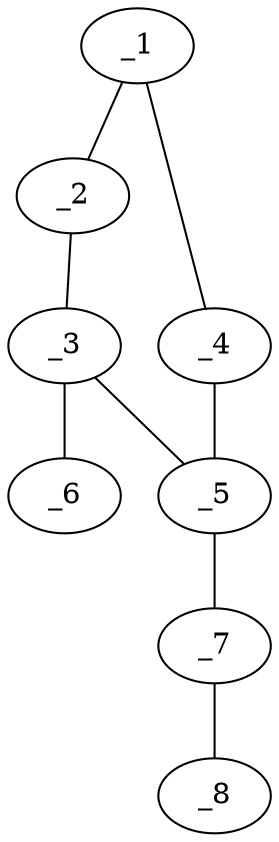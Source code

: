 graph molid630690 {
	_1	 [charge=0,
		chem=1,
		symbol="C  ",
		x="4.2601",
		y="-1.5194"];
	_2	 [charge=0,
		chem=1,
		symbol="C  ",
		x="3.2601",
		y="-1.5194"];
	_1 -- _2	 [valence=1];
	_4	 [charge=0,
		chem=1,
		symbol="C  ",
		x="4.5691",
		y="-0.5684"];
	_1 -- _4	 [valence=1];
	_3	 [charge=0,
		chem=1,
		symbol="C  ",
		x="2.9511",
		y="-0.5684"];
	_2 -- _3	 [valence=1];
	_5	 [charge=0,
		chem=1,
		symbol="C  ",
		x="3.7601",
		y="0.0194"];
	_3 -- _5	 [valence=1];
	_6	 [charge=0,
		chem=2,
		symbol="O  ",
		x=2,
		y="-0.2593"];
	_3 -- _6	 [valence=1];
	_4 -- _5	 [valence=1];
	_7	 [charge=0,
		chem=1,
		symbol="C  ",
		x="3.7601",
		y="1.0194"];
	_5 -- _7	 [valence=1];
	_8	 [charge=0,
		chem=2,
		symbol="O  ",
		x="4.6261",
		y="1.5194"];
	_7 -- _8	 [valence=1];
}

